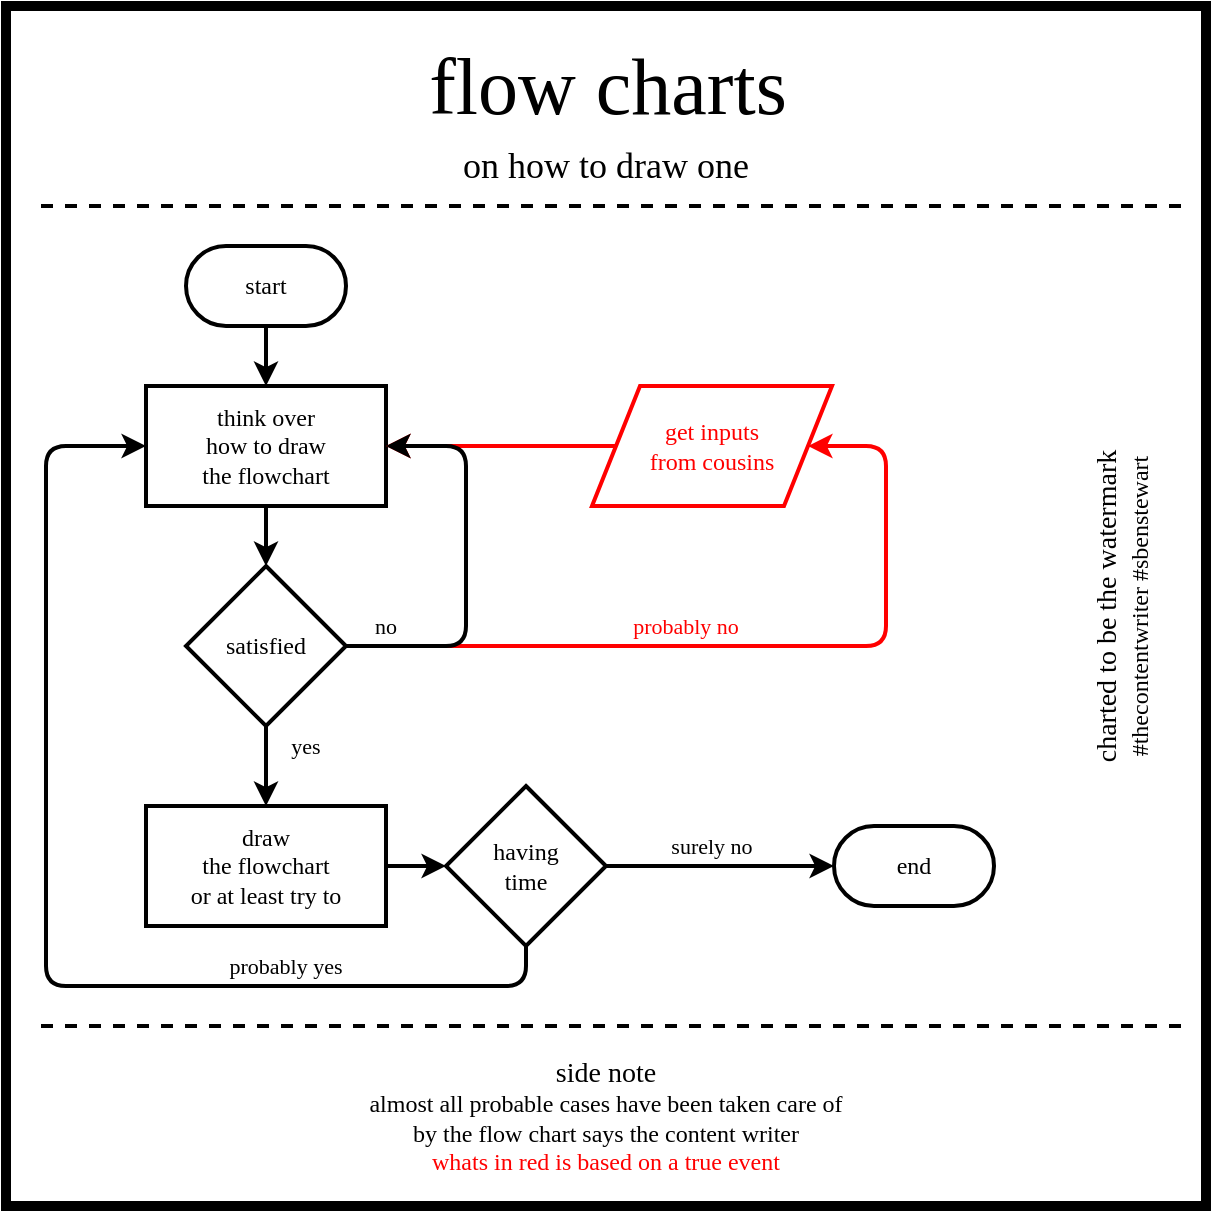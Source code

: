 <mxfile version="12.4.7" type="device"><diagram id="dX7Dphyso45SB9-RoEhv" name="Page-1"><mxGraphModel dx="657" dy="474" grid="1" gridSize="10" guides="1" tooltips="1" connect="1" arrows="1" fold="1" page="1" pageScale="1" pageWidth="827" pageHeight="1169" math="0" shadow="0"><root><mxCell id="0"/><mxCell id="1" parent="0"/><mxCell id="nfxZPmU7g6QgWNAvG-ER-2" value="" style="whiteSpace=wrap;html=1;aspect=fixed;strokeWidth=5;" parent="1" vertex="1"><mxGeometry x="210" y="90" width="600" height="600" as="geometry"/></mxCell><mxCell id="8b6ggLF4gSHIukh4vJdm-18" value="&lt;font face=&quot;xkcd&quot;&gt;&lt;span style=&quot;font-size: 40px&quot;&gt;flow charts&lt;/span&gt;&lt;br&gt;&lt;/font&gt;" style="text;html=1;strokeColor=none;fillColor=none;align=center;verticalAlign=middle;whiteSpace=wrap;rounded=0;" parent="1" vertex="1"><mxGeometry x="301" y="120" width="420" height="20" as="geometry"/></mxCell><mxCell id="8b6ggLF4gSHIukh4vJdm-24" value="&lt;font face=&quot;xkcd&quot;&gt;&lt;span style=&quot;font-size: 18px&quot;&gt;on how to draw one&lt;/span&gt;&lt;br&gt;&lt;/font&gt;" style="text;html=1;strokeColor=none;fillColor=none;align=center;verticalAlign=middle;whiteSpace=wrap;rounded=0;" parent="1" vertex="1"><mxGeometry x="270" y="160" width="480" height="20" as="geometry"/></mxCell><mxCell id="8b6ggLF4gSHIukh4vJdm-30" value="" style="endArrow=none;dashed=1;html=1;strokeWidth=2;" parent="1" edge="1"><mxGeometry width="50" height="50" relative="1" as="geometry"><mxPoint x="797.5" y="190" as="sourcePoint"/><mxPoint x="222.5" y="190" as="targetPoint"/></mxGeometry></mxCell><mxCell id="k-dpR7HA_-HZ3Fbqk2lw-16" value="" style="endArrow=none;dashed=1;html=1;strokeWidth=2;" parent="1" edge="1"><mxGeometry width="50" height="50" relative="1" as="geometry"><mxPoint x="797.5" y="600" as="sourcePoint"/><mxPoint x="222.5" y="600" as="targetPoint"/></mxGeometry></mxCell><mxCell id="k-dpR7HA_-HZ3Fbqk2lw-17" value="&lt;font face=&quot;xkcd&quot;&gt;&lt;span style=&quot;font-size: 14px&quot;&gt;side note&lt;br&gt;&lt;/span&gt;&lt;/font&gt;&lt;font face=&quot;xkcd&quot;&gt;almost all probable cases have been taken care of&lt;br&gt;by the flow chart says the content writer&lt;br&gt;&lt;font color=&quot;#ff0000&quot;&gt;whats in red is based on a true event&lt;/font&gt;&lt;br&gt;&lt;/font&gt;" style="text;html=1;strokeColor=none;fillColor=none;align=center;verticalAlign=middle;whiteSpace=wrap;rounded=0;" parent="1" vertex="1"><mxGeometry x="316" y="610" width="388" height="70" as="geometry"/></mxCell><mxCell id="euaHSMH8fYii958cPEId-22" style="edgeStyle=orthogonalEdgeStyle;rounded=0;orthogonalLoop=1;jettySize=auto;html=1;exitX=0.5;exitY=1;exitDx=0;exitDy=0;strokeWidth=2;" parent="1" edge="1"><mxGeometry relative="1" as="geometry"><mxPoint x="661" y="451" as="sourcePoint"/><mxPoint x="661" y="451" as="targetPoint"/></mxGeometry></mxCell><mxCell id="pKVuHFSoDqtFi99w7tCS-15" value="&lt;font face=&quot;xkcd&quot;&gt;&lt;span style=&quot;font-size: 14px&quot;&gt;charted to be the watermark&lt;br&gt;&lt;/span&gt;#thecontentwriter #sbenstewart&lt;br&gt;&lt;/font&gt;" style="text;html=1;strokeColor=none;fillColor=none;align=center;verticalAlign=middle;whiteSpace=wrap;rounded=0;rotation=-90;" parent="1" vertex="1"><mxGeometry x="623" y="380" width="290" height="20" as="geometry"/></mxCell><mxCell id="rRCm90bP4VEkQfBTTfmY-1" value="start" style="rounded=1;whiteSpace=wrap;html=1;strokeWidth=2;fillColor=none;perimeterSpacing=0;glass=0;shadow=0;comic=0;fontFamily=xkcd;arcSize=50;" vertex="1" parent="1"><mxGeometry x="300" y="210" width="80" height="40" as="geometry"/></mxCell><mxCell id="rRCm90bP4VEkQfBTTfmY-2" value="end" style="rounded=1;whiteSpace=wrap;html=1;strokeWidth=2;fillColor=none;perimeterSpacing=0;glass=0;shadow=0;comic=0;fontFamily=xkcd;arcSize=50;" vertex="1" parent="1"><mxGeometry x="624" y="500" width="80" height="40" as="geometry"/></mxCell><mxCell id="rRCm90bP4VEkQfBTTfmY-3" value="think over&lt;br&gt;how to draw&lt;br&gt;the flowchart" style="rounded=0;whiteSpace=wrap;html=1;shadow=0;glass=0;comic=0;strokeWidth=2;fillColor=none;fontFamily=xkcd;" vertex="1" parent="1"><mxGeometry x="280" y="280" width="120" height="60" as="geometry"/></mxCell><mxCell id="rRCm90bP4VEkQfBTTfmY-4" value="satisfied" style="rhombus;whiteSpace=wrap;html=1;shadow=0;glass=0;comic=0;strokeWidth=2;fillColor=none;fontFamily=xkcd;" vertex="1" parent="1"><mxGeometry x="300" y="370" width="80" height="80" as="geometry"/></mxCell><mxCell id="rRCm90bP4VEkQfBTTfmY-5" value="draw&lt;br&gt;the flowchart&lt;br&gt;or at least try to" style="rounded=0;whiteSpace=wrap;html=1;shadow=0;glass=0;comic=0;strokeWidth=2;fillColor=none;fontFamily=xkcd;" vertex="1" parent="1"><mxGeometry x="280" y="490" width="120" height="60" as="geometry"/></mxCell><mxCell id="rRCm90bP4VEkQfBTTfmY-6" value="having &lt;br&gt;time" style="rhombus;whiteSpace=wrap;html=1;shadow=0;glass=0;comic=0;strokeWidth=2;fillColor=none;fontFamily=xkcd;" vertex="1" parent="1"><mxGeometry x="430" y="480" width="80" height="80" as="geometry"/></mxCell><mxCell id="rRCm90bP4VEkQfBTTfmY-7" value="get inputs&lt;br&gt;from cousins" style="shape=parallelogram;perimeter=parallelogramPerimeter;whiteSpace=wrap;html=1;shadow=0;glass=0;comic=0;strokeWidth=2;fillColor=none;fontFamily=xkcd;strokeColor=#FF0000;fontColor=#FF0000;" vertex="1" parent="1"><mxGeometry x="503" y="280" width="120" height="60" as="geometry"/></mxCell><mxCell id="rRCm90bP4VEkQfBTTfmY-8" value="" style="endArrow=classic;html=1;fontFamily=xkcd;fontSize=11;strokeWidth=2;" edge="1" parent="1" source="rRCm90bP4VEkQfBTTfmY-1" target="rRCm90bP4VEkQfBTTfmY-3"><mxGeometry width="50" height="50" relative="1" as="geometry"><mxPoint x="250" y="500" as="sourcePoint"/><mxPoint x="300" y="450" as="targetPoint"/></mxGeometry></mxCell><mxCell id="rRCm90bP4VEkQfBTTfmY-10" value="" style="endArrow=classic;html=1;fontFamily=xkcd;fontSize=11;strokeWidth=2;exitX=0.5;exitY=1;exitDx=0;exitDy=0;" edge="1" parent="1" source="rRCm90bP4VEkQfBTTfmY-3" target="rRCm90bP4VEkQfBTTfmY-4"><mxGeometry width="50" height="50" relative="1" as="geometry"><mxPoint x="350" y="290" as="sourcePoint"/><mxPoint x="350" y="320" as="targetPoint"/></mxGeometry></mxCell><mxCell id="rRCm90bP4VEkQfBTTfmY-11" value="" style="endArrow=classic;html=1;fontFamily=xkcd;fontSize=11;strokeWidth=2;exitX=0.5;exitY=1;exitDx=0;exitDy=0;" edge="1" parent="1" source="rRCm90bP4VEkQfBTTfmY-4" target="rRCm90bP4VEkQfBTTfmY-5"><mxGeometry width="50" height="50" relative="1" as="geometry"><mxPoint x="350" y="380" as="sourcePoint"/><mxPoint x="350" y="410" as="targetPoint"/></mxGeometry></mxCell><mxCell id="rRCm90bP4VEkQfBTTfmY-13" value="" style="endArrow=classic;html=1;fontFamily=xkcd;fontSize=11;strokeWidth=2;exitX=1;exitY=0.5;exitDx=0;exitDy=0;" edge="1" parent="1" source="rRCm90bP4VEkQfBTTfmY-5" target="rRCm90bP4VEkQfBTTfmY-6"><mxGeometry width="50" height="50" relative="1" as="geometry"><mxPoint x="350" y="450" as="sourcePoint"/><mxPoint x="350" y="490" as="targetPoint"/></mxGeometry></mxCell><mxCell id="rRCm90bP4VEkQfBTTfmY-14" value="" style="endArrow=classic;html=1;fontFamily=xkcd;fontSize=11;strokeWidth=2;exitX=1;exitY=0.5;exitDx=0;exitDy=0;" edge="1" parent="1" source="rRCm90bP4VEkQfBTTfmY-6" target="rRCm90bP4VEkQfBTTfmY-2"><mxGeometry width="50" height="50" relative="1" as="geometry"><mxPoint x="410" y="520" as="sourcePoint"/><mxPoint x="470" y="520" as="targetPoint"/></mxGeometry></mxCell><mxCell id="rRCm90bP4VEkQfBTTfmY-15" value="" style="endArrow=classic;html=1;fontFamily=xkcd;fontSize=11;strokeWidth=2;exitX=1;exitY=0.5;exitDx=0;exitDy=0;entryX=1;entryY=0.5;entryDx=0;entryDy=0;strokeColor=#FF0000;fontColor=#FF0000;" edge="1" parent="1" source="rRCm90bP4VEkQfBTTfmY-4" target="rRCm90bP4VEkQfBTTfmY-7"><mxGeometry width="50" height="50" relative="1" as="geometry"><mxPoint x="350" y="450" as="sourcePoint"/><mxPoint x="350" y="490" as="targetPoint"/><Array as="points"><mxPoint x="650" y="410"/><mxPoint x="650" y="310"/></Array></mxGeometry></mxCell><mxCell id="rRCm90bP4VEkQfBTTfmY-17" value="" style="endArrow=classic;html=1;fontFamily=xkcd;fontSize=11;strokeWidth=2;exitX=0;exitY=0.5;exitDx=0;exitDy=0;entryX=1;entryY=0.5;entryDx=0;entryDy=0;strokeColor=#FF0000;fontColor=#FF0000;" edge="1" parent="1" source="rRCm90bP4VEkQfBTTfmY-7" target="rRCm90bP4VEkQfBTTfmY-3"><mxGeometry width="50" height="50" relative="1" as="geometry"><mxPoint x="350" y="260" as="sourcePoint"/><mxPoint x="350" y="290" as="targetPoint"/></mxGeometry></mxCell><mxCell id="rRCm90bP4VEkQfBTTfmY-18" value="" style="endArrow=classic;html=1;fontFamily=xkcd;fontSize=11;strokeWidth=2;exitX=0.5;exitY=1;exitDx=0;exitDy=0;entryX=0;entryY=0.5;entryDx=0;entryDy=0;" edge="1" parent="1" source="rRCm90bP4VEkQfBTTfmY-6" target="rRCm90bP4VEkQfBTTfmY-3"><mxGeometry width="50" height="50" relative="1" as="geometry"><mxPoint x="410" y="520" as="sourcePoint"/><mxPoint x="470" y="520" as="targetPoint"/><Array as="points"><mxPoint x="470" y="580"/><mxPoint x="230" y="580"/><mxPoint x="230" y="310"/></Array></mxGeometry></mxCell><mxCell id="rRCm90bP4VEkQfBTTfmY-19" value="yes" style="text;html=1;strokeColor=none;fillColor=none;align=center;verticalAlign=middle;whiteSpace=wrap;rounded=0;shadow=0;glass=0;comic=0;fontFamily=xkcd;fontSize=11;" vertex="1" parent="1"><mxGeometry x="340" y="450" width="40" height="20" as="geometry"/></mxCell><mxCell id="rRCm90bP4VEkQfBTTfmY-20" value="no" style="text;html=1;strokeColor=none;fillColor=none;align=center;verticalAlign=middle;whiteSpace=wrap;rounded=0;shadow=0;glass=0;comic=0;fontFamily=xkcd;fontSize=11;" vertex="1" parent="1"><mxGeometry x="380" y="390" width="40" height="20" as="geometry"/></mxCell><mxCell id="rRCm90bP4VEkQfBTTfmY-22" value="probably no" style="text;html=1;strokeColor=none;fillColor=none;align=center;verticalAlign=middle;whiteSpace=wrap;rounded=0;shadow=0;glass=0;comic=0;fontFamily=xkcd;fontSize=11;fontColor=#FF0000;" vertex="1" parent="1"><mxGeometry x="480" y="390" width="140" height="20" as="geometry"/></mxCell><mxCell id="rRCm90bP4VEkQfBTTfmY-26" value="probably yes" style="text;html=1;strokeColor=none;fillColor=none;align=center;verticalAlign=middle;whiteSpace=wrap;rounded=0;shadow=0;glass=0;comic=0;fontFamily=xkcd;fontSize=11;" vertex="1" parent="1"><mxGeometry x="280" y="560" width="140" height="20" as="geometry"/></mxCell><mxCell id="rRCm90bP4VEkQfBTTfmY-28" value="surely no" style="text;html=1;strokeColor=none;fillColor=none;align=center;verticalAlign=middle;whiteSpace=wrap;rounded=0;shadow=0;glass=0;comic=0;fontFamily=xkcd;fontSize=11;" vertex="1" parent="1"><mxGeometry x="493" y="500" width="140" height="20" as="geometry"/></mxCell><mxCell id="rRCm90bP4VEkQfBTTfmY-12" value="" style="endArrow=classic;html=1;fontFamily=xkcd;fontSize=11;strokeWidth=2;exitX=1;exitY=0.5;exitDx=0;exitDy=0;entryX=1;entryY=0.5;entryDx=0;entryDy=0;" edge="1" parent="1" source="rRCm90bP4VEkQfBTTfmY-4" target="rRCm90bP4VEkQfBTTfmY-3"><mxGeometry width="50" height="50" relative="1" as="geometry"><mxPoint x="350" y="450" as="sourcePoint"/><mxPoint x="350" y="490" as="targetPoint"/><Array as="points"><mxPoint x="440" y="410"/><mxPoint x="440" y="310"/></Array></mxGeometry></mxCell></root></mxGraphModel></diagram></mxfile>